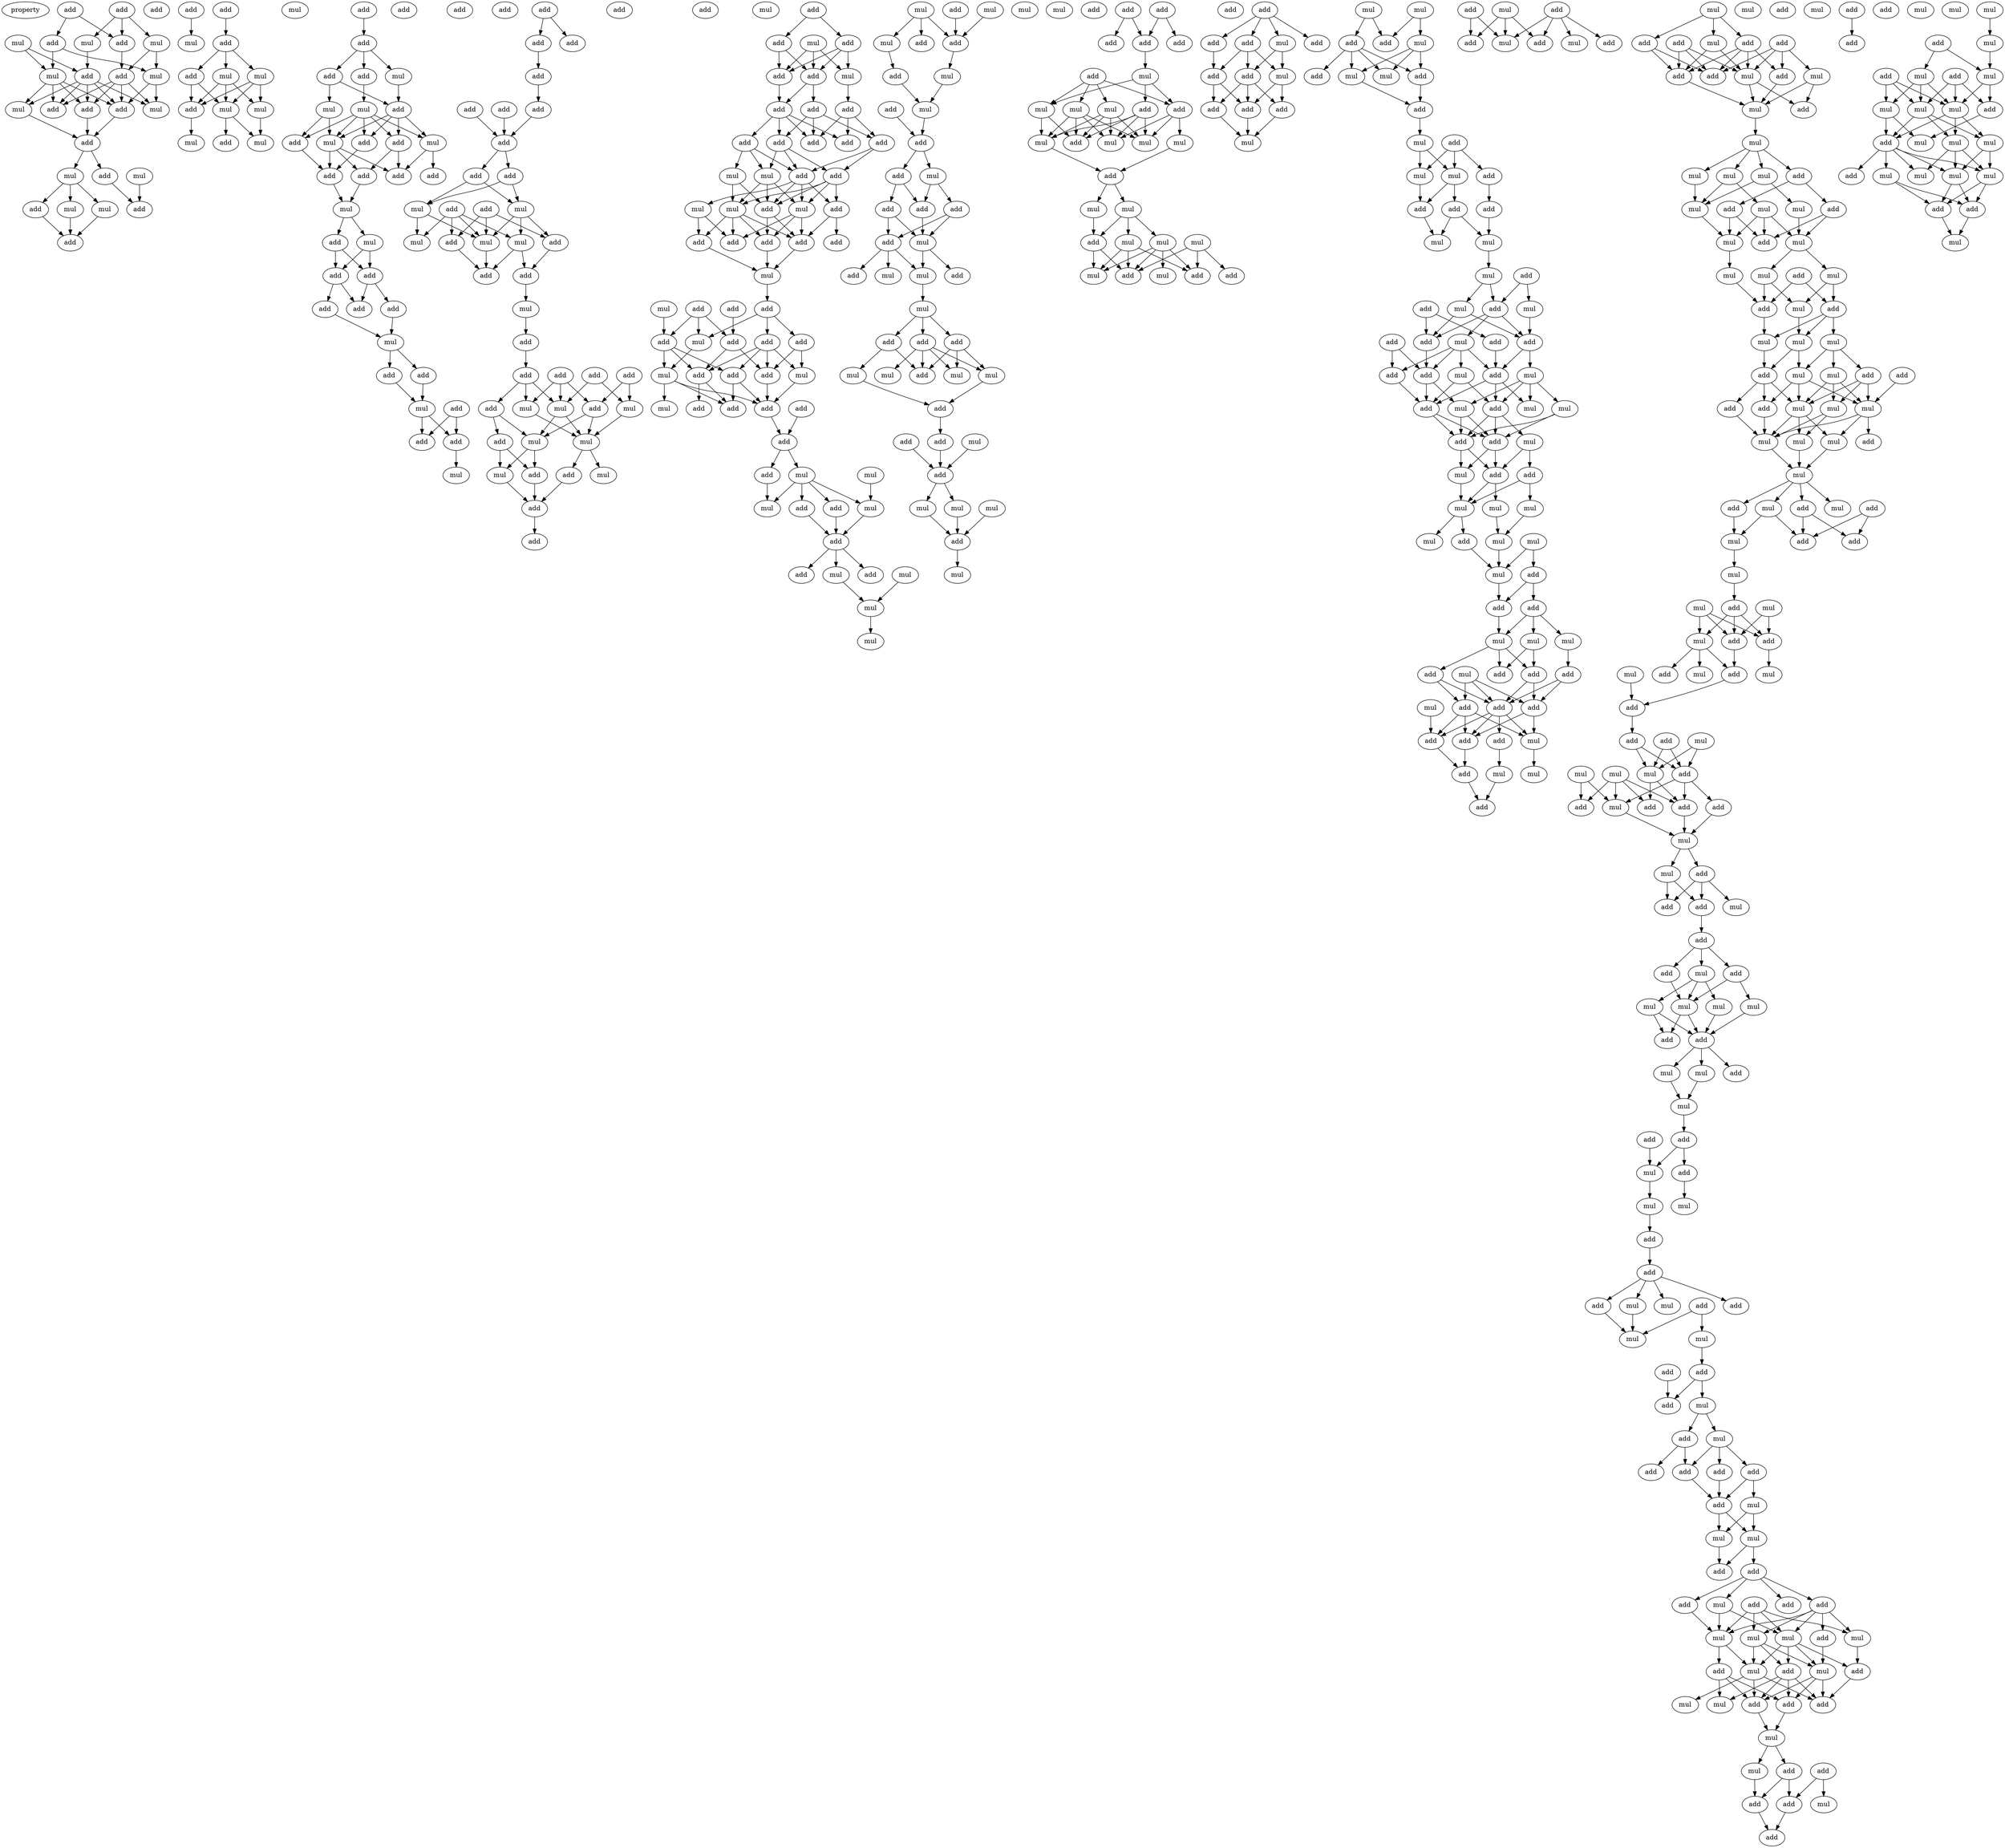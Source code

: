 digraph {
    node [fontcolor=black]
    property [mul=2,lf=1.4]
    0 [ label = add ];
    1 [ label = add ];
    2 [ label = add ];
    3 [ label = mul ];
    4 [ label = mul ];
    5 [ label = mul ];
    6 [ label = add ];
    7 [ label = add ];
    8 [ label = add ];
    9 [ label = add ];
    10 [ label = mul ];
    11 [ label = mul ];
    12 [ label = mul ];
    13 [ label = add ];
    14 [ label = mul ];
    15 [ label = add ];
    16 [ label = add ];
    17 [ label = add ];
    18 [ label = mul ];
    19 [ label = mul ];
    20 [ label = add ];
    21 [ label = add ];
    22 [ label = mul ];
    23 [ label = add ];
    24 [ label = mul ];
    25 [ label = add ];
    26 [ label = add ];
    27 [ label = mul ];
    28 [ label = add ];
    29 [ label = add ];
    30 [ label = add ];
    31 [ label = mul ];
    32 [ label = mul ];
    33 [ label = mul ];
    34 [ label = add ];
    35 [ label = mul ];
    36 [ label = mul ];
    37 [ label = mul ];
    38 [ label = mul ];
    39 [ label = add ];
    40 [ label = add ];
    41 [ label = add ];
    42 [ label = add ];
    43 [ label = add ];
    44 [ label = mul ];
    45 [ label = add ];
    46 [ label = mul ];
    47 [ label = mul ];
    48 [ label = add ];
    49 [ label = add ];
    50 [ label = mul ];
    51 [ label = mul ];
    52 [ label = add ];
    53 [ label = add ];
    54 [ label = add ];
    55 [ label = add ];
    56 [ label = add ];
    57 [ label = mul ];
    58 [ label = mul ];
    59 [ label = add ];
    60 [ label = add ];
    61 [ label = add ];
    62 [ label = add ];
    63 [ label = add ];
    64 [ label = add ];
    65 [ label = add ];
    66 [ label = add ];
    67 [ label = mul ];
    68 [ label = add ];
    69 [ label = add ];
    70 [ label = add ];
    71 [ label = mul ];
    72 [ label = add ];
    73 [ label = add ];
    74 [ label = add ];
    75 [ label = mul ];
    76 [ label = add ];
    77 [ label = add ];
    78 [ label = add ];
    79 [ label = add ];
    80 [ label = add ];
    81 [ label = add ];
    82 [ label = add ];
    83 [ label = add ];
    84 [ label = mul ];
    85 [ label = add ];
    86 [ label = add ];
    87 [ label = add ];
    88 [ label = add ];
    89 [ label = add ];
    90 [ label = add ];
    91 [ label = mul ];
    92 [ label = mul ];
    93 [ label = mul ];
    94 [ label = add ];
    95 [ label = add ];
    96 [ label = mul ];
    97 [ label = mul ];
    98 [ label = add ];
    99 [ label = add ];
    100 [ label = mul ];
    101 [ label = add ];
    102 [ label = add ];
    103 [ label = add ];
    104 [ label = add ];
    105 [ label = add ];
    106 [ label = mul ];
    107 [ label = add ];
    108 [ label = mul ];
    109 [ label = mul ];
    110 [ label = add ];
    111 [ label = mul ];
    112 [ label = add ];
    113 [ label = mul ];
    114 [ label = add ];
    115 [ label = add ];
    116 [ label = mul ];
    117 [ label = mul ];
    118 [ label = add ];
    119 [ label = add ];
    120 [ label = add ];
    121 [ label = add ];
    122 [ label = mul ];
    123 [ label = add ];
    124 [ label = mul ];
    125 [ label = add ];
    126 [ label = add ];
    127 [ label = add ];
    128 [ label = add ];
    129 [ label = add ];
    130 [ label = add ];
    131 [ label = add ];
    132 [ label = add ];
    133 [ label = add ];
    134 [ label = add ];
    135 [ label = add ];
    136 [ label = mul ];
    137 [ label = mul ];
    138 [ label = add ];
    139 [ label = add ];
    140 [ label = mul ];
    141 [ label = mul ];
    142 [ label = add ];
    143 [ label = mul ];
    144 [ label = add ];
    145 [ label = add ];
    146 [ label = add ];
    147 [ label = add ];
    148 [ label = add ];
    149 [ label = mul ];
    150 [ label = mul ];
    151 [ label = add ];
    152 [ label = add ];
    153 [ label = add ];
    154 [ label = mul ];
    155 [ label = add ];
    156 [ label = add ];
    157 [ label = add ];
    158 [ label = add ];
    159 [ label = mul ];
    160 [ label = add ];
    161 [ label = add ];
    162 [ label = add ];
    163 [ label = mul ];
    164 [ label = mul ];
    165 [ label = add ];
    166 [ label = add ];
    167 [ label = add ];
    168 [ label = add ];
    169 [ label = add ];
    170 [ label = mul ];
    171 [ label = add ];
    172 [ label = mul ];
    173 [ label = add ];
    174 [ label = mul ];
    175 [ label = add ];
    176 [ label = mul ];
    177 [ label = add ];
    178 [ label = add ];
    179 [ label = add ];
    180 [ label = mul ];
    181 [ label = mul ];
    182 [ label = mul ];
    183 [ label = mul ];
    184 [ label = mul ];
    185 [ label = mul ];
    186 [ label = add ];
    187 [ label = add ];
    188 [ label = add ];
    189 [ label = mul ];
    190 [ label = mul ];
    191 [ label = add ];
    192 [ label = add ];
    193 [ label = mul ];
    194 [ label = add ];
    195 [ label = add ];
    196 [ label = mul ];
    197 [ label = add ];
    198 [ label = add ];
    199 [ label = add ];
    200 [ label = add ];
    201 [ label = mul ];
    202 [ label = mul ];
    203 [ label = add ];
    204 [ label = mul ];
    205 [ label = mul ];
    206 [ label = add ];
    207 [ label = mul ];
    208 [ label = mul ];
    209 [ label = add ];
    210 [ label = add ];
    211 [ label = add ];
    212 [ label = mul ];
    213 [ label = mul ];
    214 [ label = mul ];
    215 [ label = mul ];
    216 [ label = add ];
    217 [ label = add ];
    218 [ label = add ];
    219 [ label = add ];
    220 [ label = mul ];
    221 [ label = add ];
    222 [ label = add ];
    223 [ label = mul ];
    224 [ label = mul ];
    225 [ label = mul ];
    226 [ label = add ];
    227 [ label = mul ];
    228 [ label = add ];
    229 [ label = add ];
    230 [ label = add ];
    231 [ label = add ];
    232 [ label = add ];
    233 [ label = add ];
    234 [ label = mul ];
    235 [ label = mul ];
    236 [ label = mul ];
    237 [ label = mul ];
    238 [ label = add ];
    239 [ label = add ];
    240 [ label = mul ];
    241 [ label = add ];
    242 [ label = mul ];
    243 [ label = mul ];
    244 [ label = mul ];
    245 [ label = add ];
    246 [ label = mul ];
    247 [ label = add ];
    248 [ label = mul ];
    249 [ label = mul ];
    250 [ label = add ];
    251 [ label = mul ];
    252 [ label = mul ];
    253 [ label = mul ];
    254 [ label = add ];
    255 [ label = add ];
    256 [ label = mul ];
    257 [ label = add ];
    258 [ label = add ];
    259 [ label = mul ];
    260 [ label = add ];
    261 [ label = add ];
    262 [ label = add ];
    263 [ label = add ];
    264 [ label = add ];
    265 [ label = mul ];
    266 [ label = add ];
    267 [ label = add ];
    268 [ label = add ];
    269 [ label = mul ];
    270 [ label = mul ];
    271 [ label = mul ];
    272 [ label = add ];
    273 [ label = mul ];
    274 [ label = add ];
    275 [ label = add ];
    276 [ label = mul ];
    277 [ label = mul ];
    278 [ label = add ];
    279 [ label = add ];
    280 [ label = add ];
    281 [ label = mul ];
    282 [ label = add ];
    283 [ label = mul ];
    284 [ label = mul ];
    285 [ label = add ];
    286 [ label = add ];
    287 [ label = add ];
    288 [ label = mul ];
    289 [ label = mul ];
    290 [ label = add ];
    291 [ label = mul ];
    292 [ label = add ];
    293 [ label = mul ];
    294 [ label = add ];
    295 [ label = mul ];
    296 [ label = add ];
    297 [ label = add ];
    298 [ label = mul ];
    299 [ label = add ];
    300 [ label = add ];
    301 [ label = mul ];
    302 [ label = mul ];
    303 [ label = add ];
    304 [ label = add ];
    305 [ label = add ];
    306 [ label = mul ];
    307 [ label = mul ];
    308 [ label = add ];
    309 [ label = add ];
    310 [ label = mul ];
    311 [ label = mul ];
    312 [ label = add ];
    313 [ label = add ];
    314 [ label = mul ];
    315 [ label = add ];
    316 [ label = add ];
    317 [ label = mul ];
    318 [ label = mul ];
    319 [ label = mul ];
    320 [ label = mul ];
    321 [ label = add ];
    322 [ label = mul ];
    323 [ label = mul ];
    324 [ label = mul ];
    325 [ label = add ];
    326 [ label = add ];
    327 [ label = add ];
    328 [ label = mul ];
    329 [ label = mul ];
    330 [ label = mul ];
    331 [ label = mul ];
    332 [ label = add ];
    333 [ label = add ];
    334 [ label = add ];
    335 [ label = add ];
    336 [ label = add ];
    337 [ label = add ];
    338 [ label = mul ];
    339 [ label = add ];
    340 [ label = add ];
    341 [ label = mul ];
    342 [ label = add ];
    343 [ label = add ];
    344 [ label = mul ];
    345 [ label = mul ];
    346 [ label = add ];
    347 [ label = add ];
    348 [ label = mul ];
    349 [ label = add ];
    350 [ label = add ];
    351 [ label = add ];
    352 [ label = add ];
    353 [ label = mul ];
    354 [ label = mul ];
    355 [ label = add ];
    356 [ label = mul ];
    357 [ label = add ];
    358 [ label = add ];
    359 [ label = add ];
    360 [ label = mul ];
    361 [ label = add ];
    362 [ label = add ];
    363 [ label = add ];
    364 [ label = add ];
    365 [ label = mul ];
    366 [ label = mul ];
    367 [ label = mul ];
    368 [ label = add ];
    369 [ label = mul ];
    370 [ label = mul ];
    371 [ label = mul ];
    372 [ label = mul ];
    373 [ label = add ];
    374 [ label = add ];
    375 [ label = mul ];
    376 [ label = add ];
    377 [ label = mul ];
    378 [ label = mul ];
    379 [ label = mul ];
    380 [ label = mul ];
    381 [ label = add ];
    382 [ label = mul ];
    383 [ label = add ];
    384 [ label = mul ];
    385 [ label = mul ];
    386 [ label = add ];
    387 [ label = add ];
    388 [ label = mul ];
    389 [ label = mul ];
    390 [ label = mul ];
    391 [ label = mul ];
    392 [ label = add ];
    393 [ label = mul ];
    394 [ label = mul ];
    395 [ label = add ];
    396 [ label = add ];
    397 [ label = add ];
    398 [ label = mul ];
    399 [ label = add ];
    400 [ label = mul ];
    401 [ label = mul ];
    402 [ label = mul ];
    403 [ label = mul ];
    404 [ label = mul ];
    405 [ label = add ];
    406 [ label = mul ];
    407 [ label = add ];
    408 [ label = add ];
    409 [ label = add ];
    410 [ label = mul ];
    411 [ label = mul ];
    412 [ label = add ];
    413 [ label = add ];
    414 [ label = mul ];
    415 [ label = mul ];
    416 [ label = mul ];
    417 [ label = mul ];
    418 [ label = add ];
    419 [ label = add ];
    420 [ label = mul ];
    421 [ label = add ];
    422 [ label = mul ];
    423 [ label = add ];
    424 [ label = add ];
    425 [ label = mul ];
    426 [ label = mul ];
    427 [ label = mul ];
    428 [ label = add ];
    429 [ label = mul ];
    430 [ label = add ];
    431 [ label = add ];
    432 [ label = mul ];
    433 [ label = mul ];
    434 [ label = mul ];
    435 [ label = add ];
    436 [ label = add ];
    437 [ label = mul ];
    438 [ label = add ];
    439 [ label = add ];
    440 [ label = add ];
    441 [ label = mul ];
    442 [ label = add ];
    443 [ label = mul ];
    444 [ label = add ];
    445 [ label = mul ];
    446 [ label = add ];
    447 [ label = add ];
    448 [ label = mul ];
    449 [ label = add ];
    450 [ label = add ];
    451 [ label = mul ];
    452 [ label = mul ];
    453 [ label = mul ];
    454 [ label = mul ];
    455 [ label = add ];
    456 [ label = add ];
    457 [ label = mul ];
    458 [ label = mul ];
    459 [ label = add ];
    460 [ label = add ];
    461 [ label = mul ];
    462 [ label = add ];
    463 [ label = add ];
    464 [ label = mul ];
    465 [ label = mul ];
    466 [ label = add ];
    467 [ label = add ];
    468 [ label = mul ];
    469 [ label = add ];
    470 [ label = mul ];
    471 [ label = add ];
    472 [ label = add ];
    473 [ label = mul ];
    474 [ label = add ];
    475 [ label = add ];
    476 [ label = add ];
    477 [ label = mul ];
    478 [ label = add ];
    479 [ label = mul ];
    480 [ label = mul ];
    481 [ label = mul ];
    482 [ label = add ];
    483 [ label = add ];
    484 [ label = add ];
    485 [ label = mul ];
    486 [ label = add ];
    487 [ label = mul ];
    488 [ label = mul ];
    489 [ label = add ];
    490 [ label = add ];
    491 [ label = add ];
    492 [ label = add ];
    493 [ label = mul ];
    494 [ label = add ];
    495 [ label = mul ];
    496 [ label = mul ];
    497 [ label = add ];
    498 [ label = add ];
    499 [ label = mul ];
    500 [ label = add ];
    501 [ label = add ];
    502 [ label = add ];
    503 [ label = add ];
    504 [ label = mul ];
    505 [ label = mul ];
    506 [ label = mul ];
    507 [ label = mul ];
    508 [ label = add ];
    509 [ label = mul ];
    510 [ label = add ];
    511 [ label = add ];
    512 [ label = add ];
    513 [ label = mul ];
    514 [ label = add ];
    515 [ label = add ];
    516 [ label = add ];
    517 [ label = mul ];
    518 [ label = mul ];
    519 [ label = mul ];
    520 [ label = add ];
    521 [ label = mul ];
    522 [ label = add ];
    523 [ label = add ];
    524 [ label = add ];
    525 [ label = mul ];
    526 [ label = mul ];
    527 [ label = add ];
    528 [ label = add ];
    529 [ label = mul ];
    530 [ label = add ];
    531 [ label = mul ];
    532 [ label = add ];
    533 [ label = mul ];
    534 [ label = mul ];
    535 [ label = mul ];
    536 [ label = mul ];
    537 [ label = add ];
    538 [ label = mul ];
    539 [ label = mul ];
    540 [ label = mul ];
    541 [ label = add ];
    542 [ label = mul ];
    543 [ label = add ];
    544 [ label = mul ];
    545 [ label = mul ];
    546 [ label = mul ];
    547 [ label = add ];
    548 [ label = add ];
    549 [ label = mul ];
    0 -> 6 [ name = 0 ];
    0 -> 7 [ name = 1 ];
    2 -> 3 [ name = 2 ];
    2 -> 5 [ name = 3 ];
    2 -> 7 [ name = 4 ];
    3 -> 9 [ name = 5 ];
    3 -> 11 [ name = 6 ];
    4 -> 8 [ name = 7 ];
    4 -> 10 [ name = 8 ];
    5 -> 8 [ name = 9 ];
    6 -> 10 [ name = 10 ];
    6 -> 11 [ name = 11 ];
    7 -> 9 [ name = 12 ];
    8 -> 12 [ name = 13 ];
    8 -> 13 [ name = 14 ];
    8 -> 14 [ name = 15 ];
    8 -> 15 [ name = 16 ];
    8 -> 16 [ name = 17 ];
    9 -> 13 [ name = 18 ];
    9 -> 14 [ name = 19 ];
    9 -> 15 [ name = 20 ];
    9 -> 16 [ name = 21 ];
    10 -> 12 [ name = 22 ];
    10 -> 13 [ name = 23 ];
    10 -> 15 [ name = 24 ];
    10 -> 16 [ name = 25 ];
    11 -> 13 [ name = 26 ];
    11 -> 14 [ name = 27 ];
    12 -> 17 [ name = 28 ];
    13 -> 17 [ name = 29 ];
    15 -> 17 [ name = 30 ];
    17 -> 19 [ name = 31 ];
    17 -> 20 [ name = 32 ];
    18 -> 21 [ name = 33 ];
    19 -> 22 [ name = 34 ];
    19 -> 23 [ name = 35 ];
    19 -> 24 [ name = 36 ];
    20 -> 21 [ name = 37 ];
    22 -> 25 [ name = 38 ];
    23 -> 25 [ name = 39 ];
    24 -> 25 [ name = 40 ];
    26 -> 27 [ name = 41 ];
    28 -> 29 [ name = 42 ];
    29 -> 30 [ name = 43 ];
    29 -> 31 [ name = 44 ];
    29 -> 32 [ name = 45 ];
    30 -> 34 [ name = 46 ];
    30 -> 35 [ name = 47 ];
    31 -> 33 [ name = 48 ];
    31 -> 34 [ name = 49 ];
    31 -> 35 [ name = 50 ];
    32 -> 33 [ name = 51 ];
    32 -> 34 [ name = 52 ];
    32 -> 35 [ name = 53 ];
    33 -> 37 [ name = 54 ];
    34 -> 36 [ name = 55 ];
    35 -> 37 [ name = 56 ];
    35 -> 39 [ name = 57 ];
    40 -> 41 [ name = 58 ];
    41 -> 42 [ name = 59 ];
    41 -> 43 [ name = 60 ];
    41 -> 44 [ name = 61 ];
    42 -> 47 [ name = 62 ];
    43 -> 45 [ name = 63 ];
    43 -> 46 [ name = 64 ];
    44 -> 45 [ name = 65 ];
    45 -> 48 [ name = 66 ];
    45 -> 50 [ name = 67 ];
    45 -> 51 [ name = 68 ];
    45 -> 52 [ name = 69 ];
    46 -> 49 [ name = 70 ];
    46 -> 51 [ name = 71 ];
    47 -> 48 [ name = 72 ];
    47 -> 49 [ name = 73 ];
    47 -> 50 [ name = 74 ];
    47 -> 51 [ name = 75 ];
    47 -> 52 [ name = 76 ];
    48 -> 53 [ name = 77 ];
    48 -> 55 [ name = 78 ];
    49 -> 56 [ name = 79 ];
    50 -> 54 [ name = 80 ];
    50 -> 55 [ name = 81 ];
    51 -> 53 [ name = 82 ];
    51 -> 55 [ name = 83 ];
    51 -> 56 [ name = 84 ];
    52 -> 56 [ name = 85 ];
    53 -> 57 [ name = 86 ];
    56 -> 57 [ name = 87 ];
    57 -> 58 [ name = 88 ];
    57 -> 59 [ name = 89 ];
    58 -> 60 [ name = 90 ];
    58 -> 61 [ name = 91 ];
    59 -> 60 [ name = 92 ];
    59 -> 61 [ name = 93 ];
    60 -> 62 [ name = 94 ];
    60 -> 65 [ name = 95 ];
    61 -> 62 [ name = 96 ];
    61 -> 66 [ name = 97 ];
    65 -> 67 [ name = 98 ];
    66 -> 67 [ name = 99 ];
    67 -> 68 [ name = 100 ];
    67 -> 69 [ name = 101 ];
    68 -> 71 [ name = 102 ];
    69 -> 71 [ name = 103 ];
    70 -> 72 [ name = 104 ];
    70 -> 73 [ name = 105 ];
    71 -> 72 [ name = 106 ];
    71 -> 73 [ name = 107 ];
    72 -> 75 [ name = 108 ];
    76 -> 77 [ name = 109 ];
    76 -> 78 [ name = 110 ];
    77 -> 80 [ name = 111 ];
    80 -> 85 [ name = 112 ];
    81 -> 86 [ name = 113 ];
    83 -> 86 [ name = 114 ];
    85 -> 86 [ name = 115 ];
    86 -> 87 [ name = 116 ];
    86 -> 88 [ name = 117 ];
    87 -> 91 [ name = 118 ];
    87 -> 92 [ name = 119 ];
    88 -> 91 [ name = 120 ];
    88 -> 92 [ name = 121 ];
    89 -> 94 [ name = 122 ];
    89 -> 95 [ name = 123 ];
    89 -> 97 [ name = 124 ];
    90 -> 93 [ name = 125 ];
    90 -> 94 [ name = 126 ];
    90 -> 96 [ name = 127 ];
    90 -> 97 [ name = 128 ];
    91 -> 93 [ name = 129 ];
    91 -> 95 [ name = 130 ];
    91 -> 97 [ name = 131 ];
    92 -> 96 [ name = 132 ];
    92 -> 97 [ name = 133 ];
    93 -> 98 [ name = 134 ];
    93 -> 99 [ name = 135 ];
    94 -> 98 [ name = 136 ];
    95 -> 99 [ name = 137 ];
    97 -> 98 [ name = 138 ];
    99 -> 100 [ name = 139 ];
    100 -> 101 [ name = 140 ];
    101 -> 103 [ name = 141 ];
    102 -> 107 [ name = 142 ];
    102 -> 109 [ name = 143 ];
    103 -> 106 [ name = 144 ];
    103 -> 108 [ name = 145 ];
    103 -> 110 [ name = 146 ];
    104 -> 106 [ name = 147 ];
    104 -> 107 [ name = 148 ];
    104 -> 108 [ name = 149 ];
    105 -> 106 [ name = 150 ];
    105 -> 109 [ name = 151 ];
    106 -> 111 [ name = 152 ];
    106 -> 113 [ name = 153 ];
    107 -> 111 [ name = 154 ];
    107 -> 113 [ name = 155 ];
    108 -> 111 [ name = 156 ];
    109 -> 111 [ name = 157 ];
    110 -> 112 [ name = 158 ];
    110 -> 113 [ name = 159 ];
    111 -> 114 [ name = 160 ];
    111 -> 116 [ name = 161 ];
    112 -> 115 [ name = 162 ];
    112 -> 117 [ name = 163 ];
    113 -> 115 [ name = 164 ];
    113 -> 117 [ name = 165 ];
    114 -> 118 [ name = 166 ];
    115 -> 118 [ name = 167 ];
    117 -> 118 [ name = 168 ];
    118 -> 119 [ name = 169 ];
    120 -> 121 [ name = 170 ];
    120 -> 123 [ name = 171 ];
    121 -> 125 [ name = 172 ];
    121 -> 126 [ name = 173 ];
    122 -> 124 [ name = 174 ];
    122 -> 125 [ name = 175 ];
    122 -> 126 [ name = 176 ];
    123 -> 124 [ name = 177 ];
    123 -> 125 [ name = 178 ];
    123 -> 126 [ name = 179 ];
    124 -> 128 [ name = 180 ];
    125 -> 127 [ name = 181 ];
    125 -> 129 [ name = 182 ];
    126 -> 129 [ name = 183 ];
    127 -> 130 [ name = 184 ];
    127 -> 133 [ name = 185 ];
    127 -> 134 [ name = 186 ];
    128 -> 130 [ name = 187 ];
    128 -> 132 [ name = 188 ];
    128 -> 134 [ name = 189 ];
    129 -> 130 [ name = 190 ];
    129 -> 131 [ name = 191 ];
    129 -> 132 [ name = 192 ];
    129 -> 133 [ name = 193 ];
    131 -> 135 [ name = 194 ];
    131 -> 136 [ name = 195 ];
    131 -> 137 [ name = 196 ];
    133 -> 135 [ name = 197 ];
    133 -> 136 [ name = 198 ];
    133 -> 138 [ name = 199 ];
    134 -> 135 [ name = 200 ];
    134 -> 138 [ name = 201 ];
    135 -> 139 [ name = 202 ];
    135 -> 140 [ name = 203 ];
    135 -> 142 [ name = 204 ];
    135 -> 143 [ name = 205 ];
    136 -> 139 [ name = 206 ];
    136 -> 140 [ name = 207 ];
    136 -> 141 [ name = 208 ];
    137 -> 139 [ name = 209 ];
    137 -> 141 [ name = 210 ];
    138 -> 139 [ name = 211 ];
    138 -> 140 [ name = 212 ];
    138 -> 141 [ name = 213 ];
    138 -> 142 [ name = 214 ];
    139 -> 144 [ name = 215 ];
    139 -> 146 [ name = 216 ];
    140 -> 144 [ name = 217 ];
    140 -> 146 [ name = 218 ];
    140 -> 148 [ name = 219 ];
    141 -> 144 [ name = 220 ];
    141 -> 146 [ name = 221 ];
    141 -> 147 [ name = 222 ];
    141 -> 148 [ name = 223 ];
    142 -> 144 [ name = 224 ];
    142 -> 145 [ name = 225 ];
    143 -> 147 [ name = 226 ];
    143 -> 148 [ name = 227 ];
    144 -> 149 [ name = 228 ];
    146 -> 149 [ name = 229 ];
    147 -> 149 [ name = 230 ];
    149 -> 153 [ name = 231 ];
    150 -> 156 [ name = 232 ];
    151 -> 154 [ name = 233 ];
    151 -> 156 [ name = 234 ];
    151 -> 158 [ name = 235 ];
    152 -> 158 [ name = 236 ];
    153 -> 154 [ name = 237 ];
    153 -> 155 [ name = 238 ];
    153 -> 157 [ name = 239 ];
    154 -> 163 [ name = 240 ];
    155 -> 159 [ name = 241 ];
    155 -> 161 [ name = 242 ];
    156 -> 160 [ name = 243 ];
    156 -> 162 [ name = 244 ];
    156 -> 163 [ name = 245 ];
    157 -> 159 [ name = 246 ];
    157 -> 160 [ name = 247 ];
    157 -> 161 [ name = 248 ];
    157 -> 162 [ name = 249 ];
    158 -> 161 [ name = 250 ];
    158 -> 162 [ name = 251 ];
    159 -> 168 [ name = 252 ];
    160 -> 166 [ name = 253 ];
    160 -> 168 [ name = 254 ];
    161 -> 168 [ name = 255 ];
    162 -> 165 [ name = 256 ];
    162 -> 166 [ name = 257 ];
    163 -> 164 [ name = 258 ];
    163 -> 166 [ name = 259 ];
    163 -> 168 [ name = 260 ];
    167 -> 169 [ name = 261 ];
    168 -> 169 [ name = 262 ];
    169 -> 170 [ name = 263 ];
    169 -> 171 [ name = 264 ];
    170 -> 173 [ name = 265 ];
    170 -> 174 [ name = 266 ];
    170 -> 175 [ name = 267 ];
    170 -> 176 [ name = 268 ];
    171 -> 176 [ name = 269 ];
    172 -> 174 [ name = 270 ];
    173 -> 177 [ name = 271 ];
    174 -> 177 [ name = 272 ];
    175 -> 177 [ name = 273 ];
    177 -> 178 [ name = 274 ];
    177 -> 179 [ name = 275 ];
    177 -> 180 [ name = 276 ];
    180 -> 182 [ name = 277 ];
    181 -> 182 [ name = 278 ];
    182 -> 185 [ name = 279 ];
    183 -> 187 [ name = 280 ];
    183 -> 188 [ name = 281 ];
    183 -> 189 [ name = 282 ];
    184 -> 188 [ name = 283 ];
    186 -> 188 [ name = 284 ];
    188 -> 190 [ name = 285 ];
    189 -> 191 [ name = 286 ];
    190 -> 193 [ name = 287 ];
    191 -> 193 [ name = 288 ];
    192 -> 194 [ name = 289 ];
    193 -> 194 [ name = 290 ];
    194 -> 195 [ name = 291 ];
    194 -> 196 [ name = 292 ];
    195 -> 197 [ name = 293 ];
    195 -> 198 [ name = 294 ];
    196 -> 198 [ name = 295 ];
    196 -> 199 [ name = 296 ];
    197 -> 200 [ name = 297 ];
    197 -> 201 [ name = 298 ];
    198 -> 201 [ name = 299 ];
    199 -> 200 [ name = 300 ];
    199 -> 201 [ name = 301 ];
    200 -> 203 [ name = 302 ];
    200 -> 204 [ name = 303 ];
    200 -> 205 [ name = 304 ];
    201 -> 204 [ name = 305 ];
    201 -> 206 [ name = 306 ];
    204 -> 207 [ name = 307 ];
    207 -> 209 [ name = 308 ];
    207 -> 210 [ name = 309 ];
    207 -> 211 [ name = 310 ];
    209 -> 212 [ name = 311 ];
    209 -> 213 [ name = 312 ];
    209 -> 216 [ name = 313 ];
    210 -> 212 [ name = 314 ];
    210 -> 213 [ name = 315 ];
    210 -> 215 [ name = 316 ];
    210 -> 216 [ name = 317 ];
    211 -> 214 [ name = 318 ];
    211 -> 216 [ name = 319 ];
    213 -> 217 [ name = 320 ];
    214 -> 217 [ name = 321 ];
    217 -> 219 [ name = 322 ];
    218 -> 222 [ name = 323 ];
    219 -> 222 [ name = 324 ];
    220 -> 222 [ name = 325 ];
    222 -> 223 [ name = 326 ];
    222 -> 224 [ name = 327 ];
    223 -> 226 [ name = 328 ];
    224 -> 226 [ name = 329 ];
    225 -> 226 [ name = 330 ];
    226 -> 227 [ name = 331 ];
    228 -> 231 [ name = 332 ];
    228 -> 232 [ name = 333 ];
    229 -> 230 [ name = 334 ];
    229 -> 231 [ name = 335 ];
    231 -> 234 [ name = 336 ];
    233 -> 235 [ name = 337 ];
    233 -> 236 [ name = 338 ];
    233 -> 237 [ name = 339 ];
    233 -> 238 [ name = 340 ];
    234 -> 237 [ name = 341 ];
    234 -> 238 [ name = 342 ];
    234 -> 239 [ name = 343 ];
    235 -> 240 [ name = 344 ];
    235 -> 241 [ name = 345 ];
    235 -> 242 [ name = 346 ];
    235 -> 244 [ name = 347 ];
    236 -> 240 [ name = 348 ];
    236 -> 241 [ name = 349 ];
    236 -> 242 [ name = 350 ];
    236 -> 244 [ name = 351 ];
    237 -> 240 [ name = 352 ];
    237 -> 241 [ name = 353 ];
    238 -> 242 [ name = 354 ];
    238 -> 243 [ name = 355 ];
    238 -> 244 [ name = 356 ];
    239 -> 240 [ name = 357 ];
    239 -> 241 [ name = 358 ];
    239 -> 242 [ name = 359 ];
    239 -> 244 [ name = 360 ];
    240 -> 245 [ name = 361 ];
    243 -> 245 [ name = 362 ];
    245 -> 246 [ name = 363 ];
    245 -> 248 [ name = 364 ];
    246 -> 250 [ name = 365 ];
    248 -> 249 [ name = 366 ];
    248 -> 250 [ name = 367 ];
    248 -> 251 [ name = 368 ];
    249 -> 255 [ name = 369 ];
    249 -> 256 [ name = 370 ];
    249 -> 257 [ name = 371 ];
    250 -> 256 [ name = 372 ];
    250 -> 257 [ name = 373 ];
    251 -> 253 [ name = 374 ];
    251 -> 255 [ name = 375 ];
    251 -> 256 [ name = 376 ];
    251 -> 257 [ name = 377 ];
    252 -> 254 [ name = 378 ];
    252 -> 255 [ name = 379 ];
    252 -> 257 [ name = 380 ];
    258 -> 259 [ name = 381 ];
    258 -> 260 [ name = 382 ];
    258 -> 261 [ name = 383 ];
    258 -> 262 [ name = 384 ];
    259 -> 264 [ name = 385 ];
    259 -> 265 [ name = 386 ];
    260 -> 263 [ name = 387 ];
    260 -> 264 [ name = 388 ];
    260 -> 265 [ name = 389 ];
    262 -> 263 [ name = 390 ];
    263 -> 266 [ name = 391 ];
    263 -> 268 [ name = 392 ];
    264 -> 266 [ name = 393 ];
    264 -> 267 [ name = 394 ];
    264 -> 268 [ name = 395 ];
    265 -> 266 [ name = 396 ];
    265 -> 267 [ name = 397 ];
    266 -> 269 [ name = 398 ];
    267 -> 269 [ name = 399 ];
    268 -> 269 [ name = 400 ];
    270 -> 272 [ name = 401 ];
    270 -> 274 [ name = 402 ];
    271 -> 272 [ name = 403 ];
    271 -> 273 [ name = 404 ];
    273 -> 276 [ name = 405 ];
    273 -> 277 [ name = 406 ];
    273 -> 278 [ name = 407 ];
    274 -> 275 [ name = 408 ];
    274 -> 276 [ name = 409 ];
    274 -> 277 [ name = 410 ];
    274 -> 278 [ name = 411 ];
    276 -> 279 [ name = 412 ];
    278 -> 279 [ name = 413 ];
    279 -> 281 [ name = 414 ];
    280 -> 282 [ name = 415 ];
    280 -> 283 [ name = 416 ];
    280 -> 284 [ name = 417 ];
    281 -> 283 [ name = 418 ];
    281 -> 284 [ name = 419 ];
    282 -> 285 [ name = 420 ];
    283 -> 286 [ name = 421 ];
    283 -> 287 [ name = 422 ];
    284 -> 286 [ name = 423 ];
    285 -> 288 [ name = 424 ];
    286 -> 289 [ name = 425 ];
    287 -> 288 [ name = 426 ];
    287 -> 289 [ name = 427 ];
    288 -> 291 [ name = 428 ];
    290 -> 292 [ name = 429 ];
    290 -> 295 [ name = 430 ];
    291 -> 292 [ name = 431 ];
    291 -> 293 [ name = 432 ];
    292 -> 297 [ name = 433 ];
    292 -> 298 [ name = 434 ];
    292 -> 299 [ name = 435 ];
    293 -> 297 [ name = 436 ];
    293 -> 299 [ name = 437 ];
    294 -> 296 [ name = 438 ];
    294 -> 299 [ name = 439 ];
    295 -> 297 [ name = 440 ];
    296 -> 304 [ name = 441 ];
    297 -> 301 [ name = 442 ];
    297 -> 304 [ name = 443 ];
    298 -> 302 [ name = 444 ];
    298 -> 303 [ name = 445 ];
    298 -> 304 [ name = 446 ];
    298 -> 305 [ name = 447 ];
    299 -> 303 [ name = 448 ];
    300 -> 303 [ name = 449 ];
    300 -> 305 [ name = 450 ];
    301 -> 306 [ name = 451 ];
    301 -> 307 [ name = 452 ];
    301 -> 308 [ name = 453 ];
    301 -> 310 [ name = 454 ];
    302 -> 308 [ name = 455 ];
    302 -> 309 [ name = 456 ];
    303 -> 306 [ name = 457 ];
    303 -> 309 [ name = 458 ];
    304 -> 308 [ name = 459 ];
    304 -> 309 [ name = 460 ];
    304 -> 310 [ name = 461 ];
    305 -> 309 [ name = 462 ];
    306 -> 312 [ name = 463 ];
    306 -> 313 [ name = 464 ];
    307 -> 312 [ name = 465 ];
    307 -> 313 [ name = 466 ];
    308 -> 311 [ name = 467 ];
    308 -> 312 [ name = 468 ];
    308 -> 313 [ name = 469 ];
    309 -> 312 [ name = 470 ];
    309 -> 313 [ name = 471 ];
    311 -> 315 [ name = 472 ];
    311 -> 316 [ name = 473 ];
    312 -> 314 [ name = 474 ];
    312 -> 316 [ name = 475 ];
    313 -> 314 [ name = 476 ];
    313 -> 316 [ name = 477 ];
    314 -> 317 [ name = 478 ];
    315 -> 317 [ name = 479 ];
    315 -> 318 [ name = 480 ];
    316 -> 317 [ name = 481 ];
    316 -> 319 [ name = 482 ];
    317 -> 320 [ name = 483 ];
    317 -> 321 [ name = 484 ];
    318 -> 323 [ name = 485 ];
    319 -> 323 [ name = 486 ];
    321 -> 324 [ name = 487 ];
    322 -> 324 [ name = 488 ];
    322 -> 325 [ name = 489 ];
    323 -> 324 [ name = 490 ];
    324 -> 327 [ name = 491 ];
    325 -> 326 [ name = 492 ];
    325 -> 327 [ name = 493 ];
    326 -> 328 [ name = 494 ];
    326 -> 329 [ name = 495 ];
    326 -> 330 [ name = 496 ];
    327 -> 330 [ name = 497 ];
    328 -> 332 [ name = 498 ];
    329 -> 333 [ name = 499 ];
    329 -> 334 [ name = 500 ];
    330 -> 333 [ name = 501 ];
    330 -> 334 [ name = 502 ];
    330 -> 335 [ name = 503 ];
    331 -> 336 [ name = 504 ];
    331 -> 337 [ name = 505 ];
    331 -> 339 [ name = 506 ];
    332 -> 336 [ name = 507 ];
    332 -> 339 [ name = 508 ];
    334 -> 336 [ name = 509 ];
    334 -> 339 [ name = 510 ];
    335 -> 336 [ name = 511 ];
    335 -> 337 [ name = 512 ];
    336 -> 340 [ name = 513 ];
    336 -> 341 [ name = 514 ];
    336 -> 342 [ name = 515 ];
    336 -> 343 [ name = 516 ];
    337 -> 340 [ name = 517 ];
    337 -> 341 [ name = 518 ];
    337 -> 342 [ name = 519 ];
    338 -> 342 [ name = 520 ];
    339 -> 340 [ name = 521 ];
    339 -> 341 [ name = 522 ];
    340 -> 346 [ name = 523 ];
    341 -> 345 [ name = 524 ];
    342 -> 346 [ name = 525 ];
    343 -> 344 [ name = 526 ];
    344 -> 347 [ name = 527 ];
    346 -> 347 [ name = 528 ];
    348 -> 352 [ name = 529 ];
    348 -> 354 [ name = 530 ];
    348 -> 355 [ name = 531 ];
    349 -> 351 [ name = 532 ];
    349 -> 353 [ name = 533 ];
    349 -> 354 [ name = 534 ];
    349 -> 355 [ name = 535 ];
    350 -> 352 [ name = 536 ];
    350 -> 354 [ name = 537 ];
    356 -> 357 [ name = 538 ];
    356 -> 358 [ name = 539 ];
    356 -> 360 [ name = 540 ];
    357 -> 362 [ name = 541 ];
    357 -> 363 [ name = 542 ];
    357 -> 364 [ name = 543 ];
    357 -> 366 [ name = 544 ];
    358 -> 362 [ name = 545 ];
    358 -> 364 [ name = 546 ];
    359 -> 362 [ name = 547 ];
    359 -> 364 [ name = 548 ];
    359 -> 366 [ name = 549 ];
    360 -> 362 [ name = 550 ];
    360 -> 366 [ name = 551 ];
    361 -> 363 [ name = 552 ];
    361 -> 364 [ name = 553 ];
    361 -> 365 [ name = 554 ];
    361 -> 366 [ name = 555 ];
    362 -> 367 [ name = 556 ];
    363 -> 367 [ name = 557 ];
    365 -> 367 [ name = 558 ];
    365 -> 368 [ name = 559 ];
    366 -> 367 [ name = 560 ];
    366 -> 368 [ name = 561 ];
    367 -> 369 [ name = 562 ];
    369 -> 370 [ name = 563 ];
    369 -> 371 [ name = 564 ];
    369 -> 372 [ name = 565 ];
    369 -> 373 [ name = 566 ];
    370 -> 375 [ name = 567 ];
    370 -> 378 [ name = 568 ];
    371 -> 377 [ name = 569 ];
    371 -> 378 [ name = 570 ];
    372 -> 378 [ name = 571 ];
    373 -> 374 [ name = 572 ];
    373 -> 376 [ name = 573 ];
    374 -> 379 [ name = 574 ];
    374 -> 381 [ name = 575 ];
    375 -> 379 [ name = 576 ];
    375 -> 380 [ name = 577 ];
    375 -> 381 [ name = 578 ];
    376 -> 380 [ name = 579 ];
    376 -> 381 [ name = 580 ];
    377 -> 379 [ name = 581 ];
    378 -> 380 [ name = 582 ];
    379 -> 382 [ name = 583 ];
    379 -> 385 [ name = 584 ];
    380 -> 384 [ name = 585 ];
    382 -> 387 [ name = 586 ];
    382 -> 388 [ name = 587 ];
    383 -> 386 [ name = 588 ];
    383 -> 387 [ name = 589 ];
    384 -> 387 [ name = 590 ];
    385 -> 386 [ name = 591 ];
    385 -> 388 [ name = 592 ];
    386 -> 389 [ name = 593 ];
    386 -> 390 [ name = 594 ];
    386 -> 391 [ name = 595 ];
    387 -> 389 [ name = 596 ];
    388 -> 390 [ name = 597 ];
    389 -> 395 [ name = 598 ];
    390 -> 394 [ name = 599 ];
    390 -> 395 [ name = 600 ];
    391 -> 392 [ name = 601 ];
    391 -> 393 [ name = 602 ];
    391 -> 394 [ name = 603 ];
    392 -> 398 [ name = 604 ];
    392 -> 400 [ name = 605 ];
    392 -> 401 [ name = 606 ];
    393 -> 398 [ name = 607 ];
    393 -> 400 [ name = 608 ];
    393 -> 401 [ name = 609 ];
    394 -> 398 [ name = 610 ];
    394 -> 399 [ name = 611 ];
    394 -> 401 [ name = 612 ];
    395 -> 397 [ name = 613 ];
    395 -> 399 [ name = 614 ];
    395 -> 401 [ name = 615 ];
    396 -> 398 [ name = 616 ];
    397 -> 402 [ name = 617 ];
    398 -> 402 [ name = 618 ];
    398 -> 403 [ name = 619 ];
    398 -> 405 [ name = 620 ];
    399 -> 402 [ name = 621 ];
    400 -> 402 [ name = 622 ];
    400 -> 404 [ name = 623 ];
    401 -> 402 [ name = 624 ];
    401 -> 403 [ name = 625 ];
    401 -> 404 [ name = 626 ];
    402 -> 406 [ name = 627 ];
    403 -> 406 [ name = 628 ];
    404 -> 406 [ name = 629 ];
    406 -> 407 [ name = 630 ];
    406 -> 409 [ name = 631 ];
    406 -> 410 [ name = 632 ];
    406 -> 411 [ name = 633 ];
    407 -> 412 [ name = 634 ];
    407 -> 413 [ name = 635 ];
    408 -> 412 [ name = 636 ];
    408 -> 413 [ name = 637 ];
    409 -> 414 [ name = 638 ];
    410 -> 412 [ name = 639 ];
    410 -> 414 [ name = 640 ];
    414 -> 415 [ name = 641 ];
    415 -> 418 [ name = 642 ];
    416 -> 419 [ name = 643 ];
    416 -> 420 [ name = 644 ];
    416 -> 421 [ name = 645 ];
    417 -> 419 [ name = 646 ];
    417 -> 421 [ name = 647 ];
    418 -> 419 [ name = 648 ];
    418 -> 420 [ name = 649 ];
    418 -> 421 [ name = 650 ];
    419 -> 424 [ name = 651 ];
    420 -> 422 [ name = 652 ];
    420 -> 423 [ name = 653 ];
    420 -> 424 [ name = 654 ];
    421 -> 425 [ name = 655 ];
    424 -> 428 [ name = 656 ];
    426 -> 428 [ name = 657 ];
    428 -> 430 [ name = 658 ];
    429 -> 432 [ name = 659 ];
    429 -> 435 [ name = 660 ];
    430 -> 432 [ name = 661 ];
    430 -> 435 [ name = 662 ];
    431 -> 432 [ name = 663 ];
    431 -> 435 [ name = 664 ];
    432 -> 438 [ name = 665 ];
    432 -> 439 [ name = 666 ];
    433 -> 436 [ name = 667 ];
    433 -> 437 [ name = 668 ];
    433 -> 438 [ name = 669 ];
    433 -> 439 [ name = 670 ];
    434 -> 436 [ name = 671 ];
    434 -> 437 [ name = 672 ];
    435 -> 437 [ name = 673 ];
    435 -> 438 [ name = 674 ];
    435 -> 440 [ name = 675 ];
    437 -> 441 [ name = 676 ];
    438 -> 441 [ name = 677 ];
    440 -> 441 [ name = 678 ];
    441 -> 442 [ name = 679 ];
    441 -> 443 [ name = 680 ];
    442 -> 444 [ name = 681 ];
    442 -> 445 [ name = 682 ];
    442 -> 446 [ name = 683 ];
    443 -> 444 [ name = 684 ];
    443 -> 446 [ name = 685 ];
    446 -> 447 [ name = 686 ];
    447 -> 448 [ name = 687 ];
    447 -> 449 [ name = 688 ];
    447 -> 450 [ name = 689 ];
    448 -> 452 [ name = 690 ];
    448 -> 453 [ name = 691 ];
    448 -> 454 [ name = 692 ];
    449 -> 451 [ name = 693 ];
    449 -> 452 [ name = 694 ];
    450 -> 452 [ name = 695 ];
    451 -> 456 [ name = 696 ];
    452 -> 455 [ name = 697 ];
    452 -> 456 [ name = 698 ];
    453 -> 456 [ name = 699 ];
    454 -> 455 [ name = 700 ];
    454 -> 456 [ name = 701 ];
    456 -> 457 [ name = 702 ];
    456 -> 458 [ name = 703 ];
    456 -> 460 [ name = 704 ];
    457 -> 461 [ name = 705 ];
    458 -> 461 [ name = 706 ];
    461 -> 463 [ name = 707 ];
    462 -> 465 [ name = 708 ];
    463 -> 465 [ name = 709 ];
    463 -> 466 [ name = 710 ];
    465 -> 470 [ name = 711 ];
    466 -> 468 [ name = 712 ];
    467 -> 469 [ name = 713 ];
    470 -> 472 [ name = 714 ];
    472 -> 474 [ name = 715 ];
    474 -> 476 [ name = 716 ];
    474 -> 477 [ name = 717 ];
    474 -> 478 [ name = 718 ];
    474 -> 479 [ name = 719 ];
    475 -> 480 [ name = 720 ];
    475 -> 481 [ name = 721 ];
    477 -> 481 [ name = 722 ];
    478 -> 481 [ name = 723 ];
    480 -> 482 [ name = 724 ];
    482 -> 484 [ name = 725 ];
    482 -> 485 [ name = 726 ];
    483 -> 484 [ name = 727 ];
    485 -> 486 [ name = 728 ];
    485 -> 488 [ name = 729 ];
    486 -> 489 [ name = 730 ];
    486 -> 491 [ name = 731 ];
    488 -> 490 [ name = 732 ];
    488 -> 491 [ name = 733 ];
    488 -> 492 [ name = 734 ];
    490 -> 494 [ name = 735 ];
    491 -> 494 [ name = 736 ];
    492 -> 493 [ name = 737 ];
    492 -> 494 [ name = 738 ];
    493 -> 495 [ name = 739 ];
    493 -> 496 [ name = 740 ];
    494 -> 495 [ name = 741 ];
    494 -> 496 [ name = 742 ];
    495 -> 497 [ name = 743 ];
    496 -> 497 [ name = 744 ];
    496 -> 498 [ name = 745 ];
    498 -> 499 [ name = 746 ];
    498 -> 501 [ name = 747 ];
    498 -> 502 [ name = 748 ];
    498 -> 503 [ name = 749 ];
    499 -> 505 [ name = 750 ];
    499 -> 506 [ name = 751 ];
    500 -> 504 [ name = 752 ];
    500 -> 505 [ name = 753 ];
    500 -> 506 [ name = 754 ];
    500 -> 507 [ name = 755 ];
    502 -> 505 [ name = 756 ];
    503 -> 504 [ name = 757 ];
    503 -> 505 [ name = 758 ];
    503 -> 506 [ name = 759 ];
    503 -> 507 [ name = 760 ];
    503 -> 508 [ name = 761 ];
    504 -> 509 [ name = 762 ];
    504 -> 510 [ name = 763 ];
    504 -> 513 [ name = 764 ];
    505 -> 512 [ name = 765 ];
    505 -> 513 [ name = 766 ];
    506 -> 509 [ name = 767 ];
    506 -> 510 [ name = 768 ];
    506 -> 511 [ name = 769 ];
    506 -> 513 [ name = 770 ];
    507 -> 511 [ name = 771 ];
    508 -> 509 [ name = 772 ];
    509 -> 514 [ name = 773 ];
    509 -> 515 [ name = 774 ];
    509 -> 516 [ name = 775 ];
    510 -> 514 [ name = 776 ];
    510 -> 515 [ name = 777 ];
    510 -> 516 [ name = 778 ];
    510 -> 518 [ name = 779 ];
    511 -> 514 [ name = 780 ];
    512 -> 515 [ name = 781 ];
    512 -> 516 [ name = 782 ];
    512 -> 518 [ name = 783 ];
    513 -> 514 [ name = 784 ];
    513 -> 516 [ name = 785 ];
    513 -> 517 [ name = 786 ];
    515 -> 519 [ name = 787 ];
    516 -> 519 [ name = 788 ];
    519 -> 520 [ name = 789 ];
    519 -> 521 [ name = 790 ];
    520 -> 523 [ name = 791 ];
    520 -> 524 [ name = 792 ];
    521 -> 523 [ name = 793 ];
    522 -> 524 [ name = 794 ];
    522 -> 525 [ name = 795 ];
    523 -> 527 [ name = 796 ];
    524 -> 527 [ name = 797 ];
    526 -> 529 [ name = 798 ];
    528 -> 531 [ name = 799 ];
    528 -> 533 [ name = 800 ];
    529 -> 531 [ name = 801 ];
    530 -> 534 [ name = 802 ];
    530 -> 535 [ name = 803 ];
    530 -> 536 [ name = 804 ];
    531 -> 534 [ name = 805 ];
    531 -> 537 [ name = 806 ];
    532 -> 534 [ name = 807 ];
    532 -> 536 [ name = 808 ];
    532 -> 537 [ name = 809 ];
    533 -> 534 [ name = 810 ];
    533 -> 535 [ name = 811 ];
    533 -> 536 [ name = 812 ];
    534 -> 538 [ name = 813 ];
    534 -> 540 [ name = 814 ];
    534 -> 541 [ name = 815 ];
    535 -> 539 [ name = 816 ];
    535 -> 541 [ name = 817 ];
    536 -> 538 [ name = 818 ];
    536 -> 540 [ name = 819 ];
    536 -> 541 [ name = 820 ];
    537 -> 539 [ name = 821 ];
    538 -> 542 [ name = 822 ];
    538 -> 546 [ name = 823 ];
    540 -> 542 [ name = 824 ];
    540 -> 544 [ name = 825 ];
    540 -> 546 [ name = 826 ];
    541 -> 542 [ name = 827 ];
    541 -> 543 [ name = 828 ];
    541 -> 544 [ name = 829 ];
    541 -> 545 [ name = 830 ];
    541 -> 546 [ name = 831 ];
    542 -> 547 [ name = 832 ];
    542 -> 548 [ name = 833 ];
    545 -> 547 [ name = 834 ];
    545 -> 548 [ name = 835 ];
    546 -> 547 [ name = 836 ];
    546 -> 548 [ name = 837 ];
    547 -> 549 [ name = 838 ];
    548 -> 549 [ name = 839 ];
}
